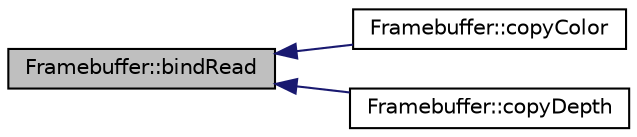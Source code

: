 digraph "Framebuffer::bindRead"
{
  edge [fontname="Helvetica",fontsize="10",labelfontname="Helvetica",labelfontsize="10"];
  node [fontname="Helvetica",fontsize="10",shape=record];
  rankdir="LR";
  Node1 [label="Framebuffer::bindRead",height=0.2,width=0.4,color="black", fillcolor="grey75", style="filled", fontcolor="black"];
  Node1 -> Node2 [dir="back",color="midnightblue",fontsize="10",style="solid",fontname="Helvetica"];
  Node2 [label="Framebuffer::copyColor",height=0.2,width=0.4,color="black", fillcolor="white", style="filled",URL="$class_framebuffer.html#a2182f6f6c725b0efa128a6b5775241e8"];
  Node1 -> Node3 [dir="back",color="midnightblue",fontsize="10",style="solid",fontname="Helvetica"];
  Node3 [label="Framebuffer::copyDepth",height=0.2,width=0.4,color="black", fillcolor="white", style="filled",URL="$class_framebuffer.html#a3fdff897f598d2c659e251de3c8325da"];
}
